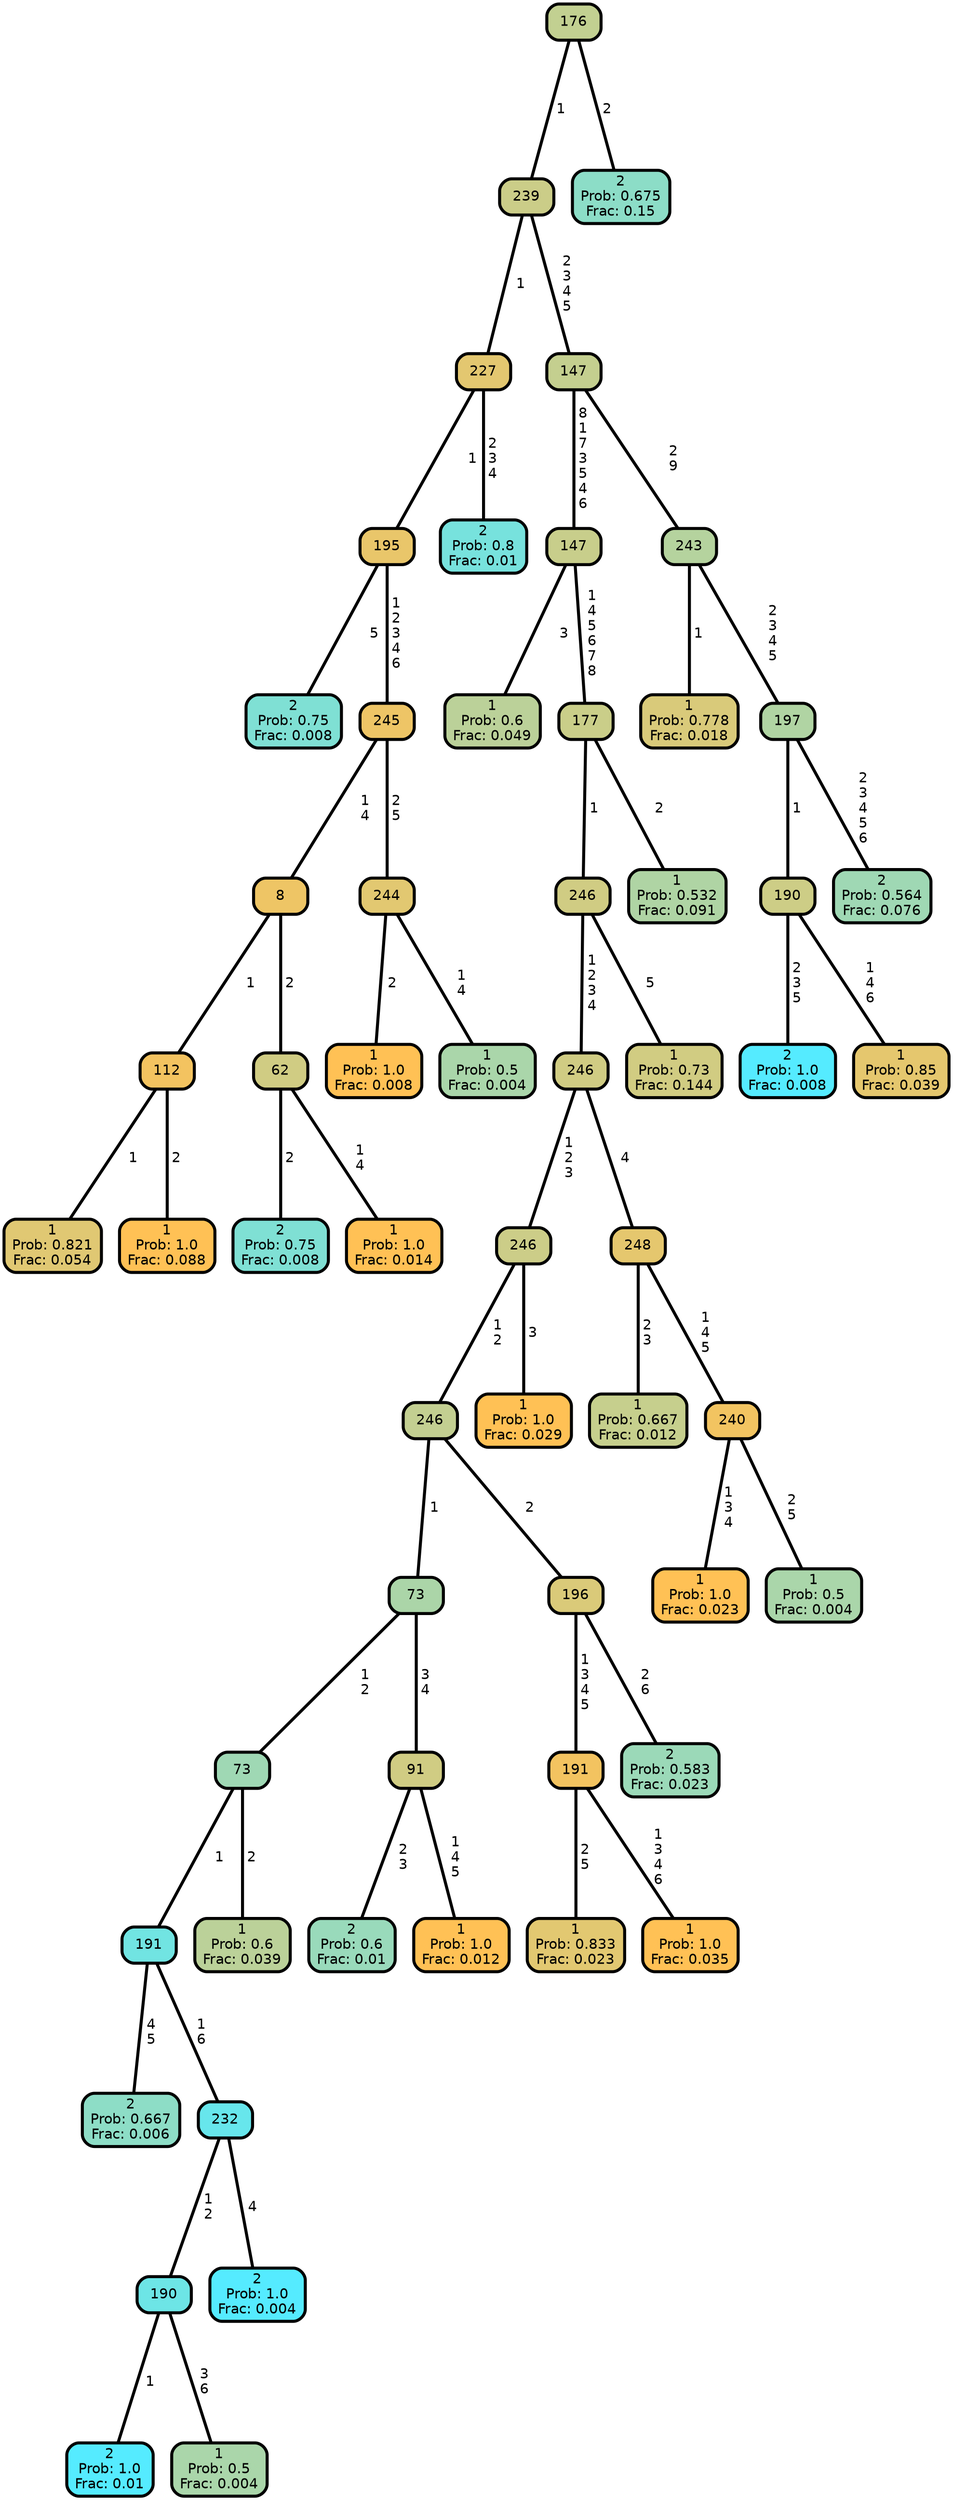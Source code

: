 graph Tree {
node [shape=box, style="filled, rounded",color="black",penwidth="3",fontcolor="black",                 fontname=helvetica] ;
graph [ranksep="0 equally", splines=straight,                 bgcolor=transparent, dpi=200] ;
edge [fontname=helvetica, color=black] ;
0 [label="2
Prob: 0.75
Frac: 0.008", fillcolor="#7fe0d4"] ;
1 [label="195", fillcolor="#e9c66a"] ;
2 [label="1
Prob: 0.821
Frac: 0.054", fillcolor="#e0c873"] ;
3 [label="112", fillcolor="#f3c360"] ;
4 [label="1
Prob: 1.0
Frac: 0.088", fillcolor="#ffc155"] ;
5 [label="8", fillcolor="#eec565"] ;
6 [label="2
Prob: 0.75
Frac: 0.008", fillcolor="#7fe0d4"] ;
7 [label="62", fillcolor="#d0cc83"] ;
8 [label="1
Prob: 1.0
Frac: 0.014", fillcolor="#ffc155"] ;
9 [label="245", fillcolor="#eec566"] ;
10 [label="1
Prob: 1.0
Frac: 0.008", fillcolor="#ffc155"] ;
11 [label="244", fillcolor="#e2c871"] ;
12 [label="1
Prob: 0.5
Frac: 0.004", fillcolor="#aad6aa"] ;
13 [label="227", fillcolor="#e3c770"] ;
14 [label="2
Prob: 0.8
Frac: 0.01", fillcolor="#77e2dd"] ;
15 [label="239", fillcolor="#cbcd88"] ;
16 [label="1
Prob: 0.6
Frac: 0.049", fillcolor="#bbd199"] ;
17 [label="147", fillcolor="#c8ce8b"] ;
18 [label="2
Prob: 0.667
Frac: 0.006", fillcolor="#8dddc6"] ;
19 [label="191", fillcolor="#71e4e2"] ;
20 [label="2
Prob: 1.0
Frac: 0.01", fillcolor="#55ebff"] ;
21 [label="190", fillcolor="#6de5e6"] ;
22 [label="1
Prob: 0.5
Frac: 0.004", fillcolor="#aad6aa"] ;
23 [label="232", fillcolor="#67e6ec"] ;
24 [label="2
Prob: 1.0
Frac: 0.004", fillcolor="#55ebff"] ;
25 [label="73", fillcolor="#9fd8b4"] ;
26 [label="1
Prob: 0.6
Frac: 0.039", fillcolor="#bbd199"] ;
27 [label="73", fillcolor="#abd5a8"] ;
28 [label="2
Prob: 0.6
Frac: 0.01", fillcolor="#99dabb"] ;
29 [label="91", fillcolor="#d0cc83"] ;
30 [label="1
Prob: 1.0
Frac: 0.012", fillcolor="#ffc155"] ;
31 [label="246", fillcolor="#c3cf91"] ;
32 [label="1
Prob: 0.833
Frac: 0.023", fillcolor="#e2c871"] ;
33 [label="191", fillcolor="#f3c360"] ;
34 [label="1
Prob: 1.0
Frac: 0.035", fillcolor="#ffc155"] ;
35 [label="196", fillcolor="#daca79"] ;
36 [label="2
Prob: 0.583
Frac: 0.023", fillcolor="#9bd9b8"] ;
37 [label="246", fillcolor="#cccd88"] ;
38 [label="1
Prob: 1.0
Frac: 0.029", fillcolor="#ffc155"] ;
39 [label="246", fillcolor="#d0cc83"] ;
40 [label="1
Prob: 0.667
Frac: 0.012", fillcolor="#c6cf8d"] ;
41 [label="248", fillcolor="#e5c76e"] ;
42 [label="1
Prob: 1.0
Frac: 0.023", fillcolor="#ffc155"] ;
43 [label="240", fillcolor="#f2c461"] ;
44 [label="1
Prob: 0.5
Frac: 0.004", fillcolor="#aad6aa"] ;
45 [label="246", fillcolor="#d0cc83"] ;
46 [label="1
Prob: 0.73
Frac: 0.144", fillcolor="#d1cc82"] ;
47 [label="177", fillcolor="#cace89"] ;
48 [label="1
Prob: 0.532
Frac: 0.091", fillcolor="#afd4a4"] ;
49 [label="147", fillcolor="#c4cf8f"] ;
50 [label="1
Prob: 0.778
Frac: 0.018", fillcolor="#d9ca7a"] ;
51 [label="243", fillcolor="#b5d39e"] ;
52 [label="2
Prob: 1.0
Frac: 0.008", fillcolor="#55ebff"] ;
53 [label="190", fillcolor="#cdcd86"] ;
54 [label="1
Prob: 0.85
Frac: 0.039", fillcolor="#e5c76e"] ;
55 [label="197", fillcolor="#b0d4a3"] ;
56 [label="2
Prob: 0.564
Frac: 0.076", fillcolor="#9fd8b4"] ;
57 [label="176", fillcolor="#c2d091"] ;
58 [label="2
Prob: 0.675
Frac: 0.15", fillcolor="#8cddc7"] ;
1 -- 0 [label=" 5",penwidth=3] ;
1 -- 9 [label=" 1\n 2\n 3\n 4\n 6",penwidth=3] ;
3 -- 2 [label=" 1",penwidth=3] ;
3 -- 4 [label=" 2",penwidth=3] ;
5 -- 3 [label=" 1",penwidth=3] ;
5 -- 7 [label=" 2",penwidth=3] ;
7 -- 6 [label=" 2",penwidth=3] ;
7 -- 8 [label=" 1\n 4",penwidth=3] ;
9 -- 5 [label=" 1\n 4",penwidth=3] ;
9 -- 11 [label=" 2\n 5",penwidth=3] ;
11 -- 10 [label=" 2",penwidth=3] ;
11 -- 12 [label=" 1\n 4",penwidth=3] ;
13 -- 1 [label=" 1",penwidth=3] ;
13 -- 14 [label=" 2\n 3\n 4",penwidth=3] ;
15 -- 13 [label=" 1",penwidth=3] ;
15 -- 49 [label=" 2\n 3\n 4\n 5",penwidth=3] ;
17 -- 16 [label=" 3",penwidth=3] ;
17 -- 47 [label=" 1\n 4\n 5\n 6\n 7\n 8",penwidth=3] ;
19 -- 18 [label=" 4\n 5",penwidth=3] ;
19 -- 23 [label=" 1\n 6",penwidth=3] ;
21 -- 20 [label=" 1",penwidth=3] ;
21 -- 22 [label=" 3\n 6",penwidth=3] ;
23 -- 21 [label=" 1\n 2",penwidth=3] ;
23 -- 24 [label=" 4",penwidth=3] ;
25 -- 19 [label=" 1",penwidth=3] ;
25 -- 26 [label=" 2",penwidth=3] ;
27 -- 25 [label=" 1\n 2",penwidth=3] ;
27 -- 29 [label=" 3\n 4",penwidth=3] ;
29 -- 28 [label=" 2\n 3",penwidth=3] ;
29 -- 30 [label=" 1\n 4\n 5",penwidth=3] ;
31 -- 27 [label=" 1",penwidth=3] ;
31 -- 35 [label=" 2",penwidth=3] ;
33 -- 32 [label=" 2\n 5",penwidth=3] ;
33 -- 34 [label=" 1\n 3\n 4\n 6",penwidth=3] ;
35 -- 33 [label=" 1\n 3\n 4\n 5",penwidth=3] ;
35 -- 36 [label=" 2\n 6",penwidth=3] ;
37 -- 31 [label=" 1\n 2",penwidth=3] ;
37 -- 38 [label=" 3",penwidth=3] ;
39 -- 37 [label=" 1\n 2\n 3",penwidth=3] ;
39 -- 41 [label=" 4",penwidth=3] ;
41 -- 40 [label=" 2\n 3",penwidth=3] ;
41 -- 43 [label=" 1\n 4\n 5",penwidth=3] ;
43 -- 42 [label=" 1\n 3\n 4",penwidth=3] ;
43 -- 44 [label=" 2\n 5",penwidth=3] ;
45 -- 39 [label=" 1\n 2\n 3\n 4",penwidth=3] ;
45 -- 46 [label=" 5",penwidth=3] ;
47 -- 45 [label=" 1",penwidth=3] ;
47 -- 48 [label=" 2",penwidth=3] ;
49 -- 17 [label=" 8\n 1\n 7\n 3\n 5\n 4\n 6",penwidth=3] ;
49 -- 51 [label=" 2\n 9",penwidth=3] ;
51 -- 50 [label=" 1",penwidth=3] ;
51 -- 55 [label=" 2\n 3\n 4\n 5",penwidth=3] ;
53 -- 52 [label=" 2\n 3\n 5",penwidth=3] ;
53 -- 54 [label=" 1\n 4\n 6",penwidth=3] ;
55 -- 53 [label=" 1",penwidth=3] ;
55 -- 56 [label=" 2\n 3\n 4\n 5\n 6",penwidth=3] ;
57 -- 15 [label=" 1",penwidth=3] ;
57 -- 58 [label=" 2",penwidth=3] ;
{rank = same;}}